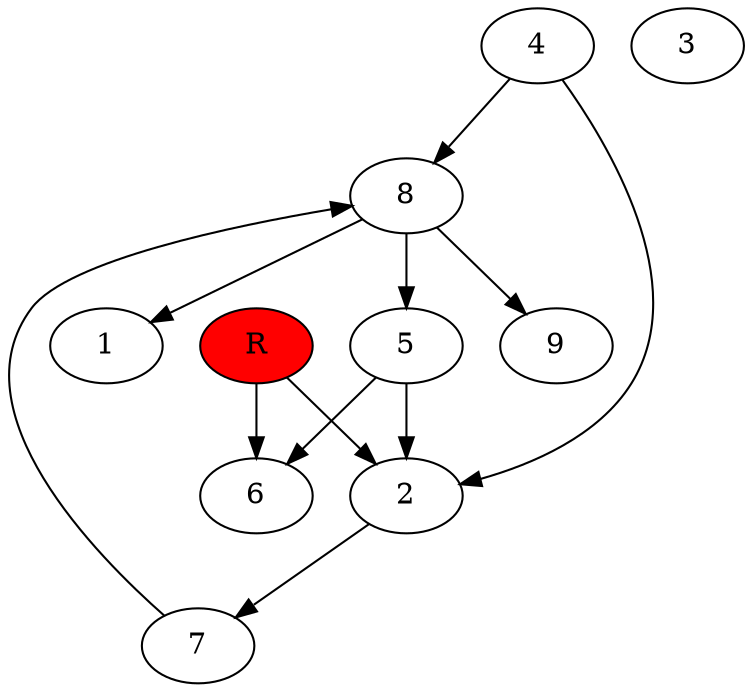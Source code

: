 digraph prb8837 {
	1
	2
	3
	4
	5
	6
	7
	8
	R [fillcolor="#ff0000" style=filled]
	2 -> 7
	4 -> 2
	4 -> 8
	5 -> 2
	5 -> 6
	7 -> 8
	8 -> 1
	8 -> 5
	8 -> 9
	R -> 2
	R -> 6
}

